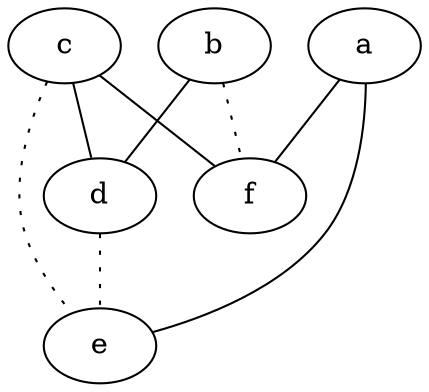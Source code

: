 graph {
a -- e;
a -- f;
b -- d;
b -- f [style=dotted];
c -- d;
c -- e [style=dotted];
c -- f;
d -- e [style=dotted];
}
